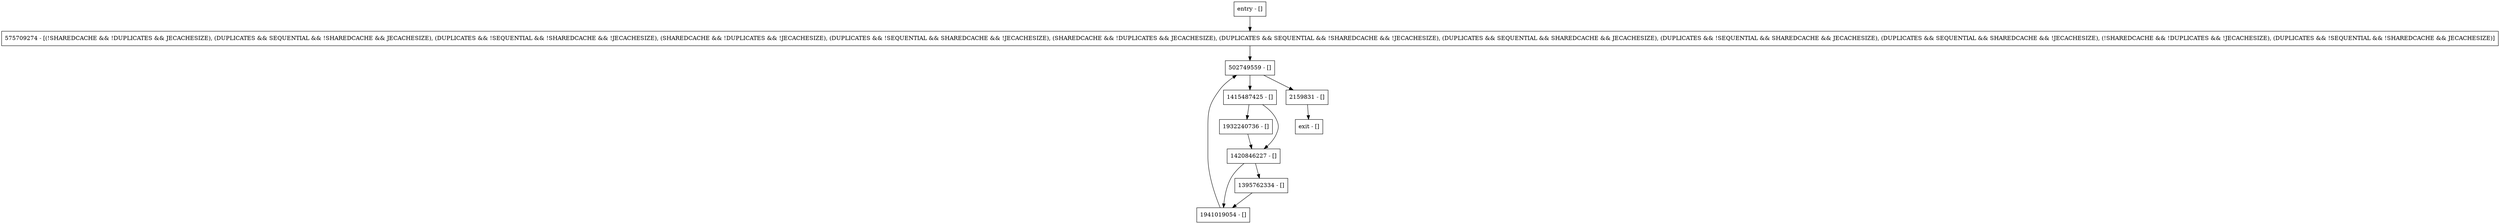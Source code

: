 digraph <init> {
node [shape=record];
entry [label="entry - []"];
exit [label="exit - []"];
1941019054 [label="1941019054 - []"];
1395762334 [label="1395762334 - []"];
1932240736 [label="1932240736 - []"];
502749559 [label="502749559 - []"];
1415487425 [label="1415487425 - []"];
2159831 [label="2159831 - []"];
575709274 [label="575709274 - [(!SHAREDCACHE && !DUPLICATES && JECACHESIZE), (DUPLICATES && SEQUENTIAL && !SHAREDCACHE && JECACHESIZE), (DUPLICATES && !SEQUENTIAL && !SHAREDCACHE && !JECACHESIZE), (SHAREDCACHE && !DUPLICATES && !JECACHESIZE), (DUPLICATES && !SEQUENTIAL && SHAREDCACHE && !JECACHESIZE), (SHAREDCACHE && !DUPLICATES && JECACHESIZE), (DUPLICATES && SEQUENTIAL && !SHAREDCACHE && !JECACHESIZE), (DUPLICATES && SEQUENTIAL && SHAREDCACHE && JECACHESIZE), (DUPLICATES && !SEQUENTIAL && SHAREDCACHE && JECACHESIZE), (DUPLICATES && SEQUENTIAL && SHAREDCACHE && !JECACHESIZE), (!SHAREDCACHE && !DUPLICATES && !JECACHESIZE), (DUPLICATES && !SEQUENTIAL && !SHAREDCACHE && JECACHESIZE)]"];
1420846227 [label="1420846227 - []"];
entry;
exit;
entry -> 575709274;
1941019054 -> 502749559;
1395762334 -> 1941019054;
1932240736 -> 1420846227;
502749559 -> 1415487425;
502749559 -> 2159831;
1415487425 -> 1932240736;
1415487425 -> 1420846227;
2159831 -> exit;
575709274 -> 502749559;
1420846227 -> 1941019054;
1420846227 -> 1395762334;
}
